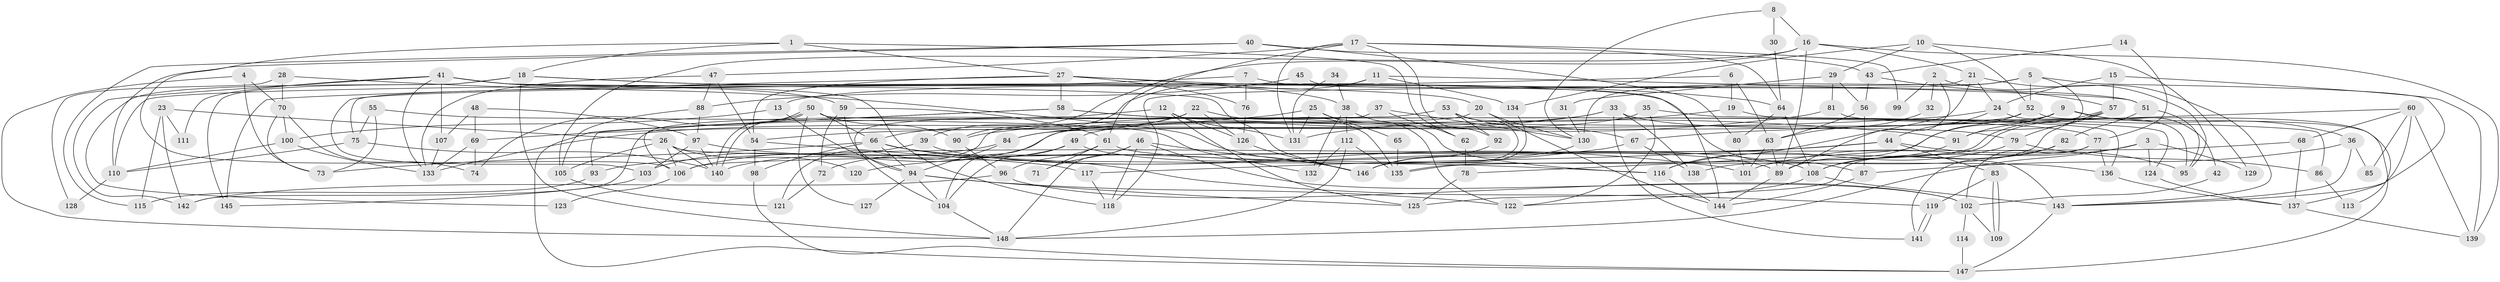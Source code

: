 // coarse degree distribution, {4: 0.2, 7: 0.08333333333333333, 3: 0.1, 11: 0.05, 6: 0.25, 5: 0.15, 8: 0.06666666666666667, 9: 0.06666666666666667, 15: 0.016666666666666666, 10: 0.016666666666666666}
// Generated by graph-tools (version 1.1) at 2025/36/03/04/25 23:36:59]
// undirected, 148 vertices, 296 edges
graph export_dot {
  node [color=gray90,style=filled];
  1;
  2;
  3;
  4;
  5;
  6;
  7;
  8;
  9;
  10;
  11;
  12;
  13;
  14;
  15;
  16;
  17;
  18;
  19;
  20;
  21;
  22;
  23;
  24;
  25;
  26;
  27;
  28;
  29;
  30;
  31;
  32;
  33;
  34;
  35;
  36;
  37;
  38;
  39;
  40;
  41;
  42;
  43;
  44;
  45;
  46;
  47;
  48;
  49;
  50;
  51;
  52;
  53;
  54;
  55;
  56;
  57;
  58;
  59;
  60;
  61;
  62;
  63;
  64;
  65;
  66;
  67;
  68;
  69;
  70;
  71;
  72;
  73;
  74;
  75;
  76;
  77;
  78;
  79;
  80;
  81;
  82;
  83;
  84;
  85;
  86;
  87;
  88;
  89;
  90;
  91;
  92;
  93;
  94;
  95;
  96;
  97;
  98;
  99;
  100;
  101;
  102;
  103;
  104;
  105;
  106;
  107;
  108;
  109;
  110;
  111;
  112;
  113;
  114;
  115;
  116;
  117;
  118;
  119;
  120;
  121;
  122;
  123;
  124;
  125;
  126;
  127;
  128;
  129;
  130;
  131;
  132;
  133;
  134;
  135;
  136;
  137;
  138;
  139;
  140;
  141;
  142;
  143;
  144;
  145;
  146;
  147;
  148;
  1 -- 62;
  1 -- 18;
  1 -- 27;
  1 -- 106;
  2 -- 89;
  2 -- 95;
  2 -- 32;
  2 -- 99;
  3 -- 124;
  3 -- 101;
  3 -- 129;
  3 -- 148;
  4 -- 73;
  4 -- 148;
  4 -- 70;
  5 -- 143;
  5 -- 13;
  5 -- 52;
  5 -- 91;
  5 -- 130;
  6 -- 110;
  6 -- 63;
  6 -- 19;
  7 -- 103;
  7 -- 76;
  7 -- 51;
  8 -- 16;
  8 -- 130;
  8 -- 30;
  9 -- 140;
  9 -- 91;
  9 -- 36;
  9 -- 42;
  9 -- 78;
  10 -- 52;
  10 -- 134;
  10 -- 29;
  10 -- 129;
  11 -- 75;
  11 -- 51;
  11 -- 90;
  11 -- 134;
  12 -- 125;
  12 -- 126;
  12 -- 104;
  12 -- 131;
  13 -- 94;
  13 -- 100;
  14 -- 77;
  14 -- 43;
  15 -- 24;
  15 -- 57;
  15 -- 139;
  16 -- 105;
  16 -- 21;
  16 -- 39;
  16 -- 89;
  16 -- 139;
  17 -- 64;
  17 -- 61;
  17 -- 47;
  17 -- 92;
  17 -- 99;
  17 -- 131;
  18 -- 145;
  18 -- 20;
  18 -- 64;
  18 -- 123;
  18 -- 148;
  19 -- 131;
  19 -- 136;
  20 -- 130;
  20 -- 121;
  20 -- 144;
  21 -- 118;
  21 -- 143;
  21 -- 24;
  21 -- 116;
  22 -- 104;
  22 -- 135;
  22 -- 66;
  22 -- 126;
  23 -- 142;
  23 -- 26;
  23 -- 111;
  23 -- 115;
  24 -- 44;
  24 -- 54;
  24 -- 95;
  25 -- 131;
  25 -- 122;
  25 -- 65;
  25 -- 69;
  26 -- 143;
  26 -- 106;
  26 -- 105;
  26 -- 120;
  26 -- 140;
  27 -- 54;
  27 -- 38;
  27 -- 58;
  27 -- 76;
  27 -- 87;
  27 -- 145;
  28 -- 146;
  28 -- 70;
  28 -- 128;
  29 -- 81;
  29 -- 31;
  29 -- 56;
  30 -- 64;
  31 -- 130;
  32 -- 63;
  33 -- 133;
  33 -- 79;
  33 -- 84;
  33 -- 138;
  33 -- 141;
  34 -- 131;
  34 -- 38;
  35 -- 122;
  35 -- 49;
  35 -- 86;
  36 -- 87;
  36 -- 85;
  36 -- 143;
  37 -- 106;
  37 -- 130;
  37 -- 62;
  38 -- 116;
  38 -- 112;
  38 -- 132;
  39 -- 108;
  39 -- 103;
  40 -- 43;
  40 -- 115;
  40 -- 80;
  40 -- 110;
  41 -- 107;
  41 -- 118;
  41 -- 59;
  41 -- 111;
  41 -- 133;
  41 -- 142;
  41 -- 146;
  42 -- 102;
  43 -- 57;
  43 -- 56;
  44 -- 83;
  44 -- 95;
  44 -- 93;
  44 -- 117;
  45 -- 88;
  45 -- 144;
  46 -- 102;
  46 -- 148;
  46 -- 71;
  46 -- 118;
  46 -- 146;
  47 -- 133;
  47 -- 54;
  47 -- 88;
  48 -- 69;
  48 -- 97;
  48 -- 107;
  49 -- 104;
  49 -- 89;
  49 -- 72;
  50 -- 90;
  50 -- 140;
  50 -- 140;
  50 -- 66;
  50 -- 74;
  50 -- 124;
  50 -- 127;
  51 -- 82;
  51 -- 95;
  52 -- 84;
  52 -- 89;
  52 -- 113;
  53 -- 92;
  53 -- 146;
  53 -- 67;
  53 -- 142;
  54 -- 98;
  54 -- 117;
  55 -- 75;
  55 -- 132;
  55 -- 73;
  56 -- 87;
  56 -- 63;
  57 -- 138;
  57 -- 135;
  57 -- 135;
  57 -- 79;
  58 -- 147;
  58 -- 77;
  58 -- 91;
  58 -- 93;
  59 -- 94;
  59 -- 61;
  59 -- 72;
  60 -- 139;
  60 -- 137;
  60 -- 67;
  60 -- 68;
  60 -- 85;
  61 -- 136;
  61 -- 71;
  61 -- 96;
  62 -- 78;
  63 -- 89;
  63 -- 101;
  64 -- 80;
  64 -- 108;
  65 -- 135;
  66 -- 73;
  66 -- 94;
  66 -- 98;
  66 -- 101;
  66 -- 119;
  67 -- 120;
  67 -- 138;
  68 -- 106;
  68 -- 137;
  69 -- 74;
  69 -- 133;
  70 -- 73;
  70 -- 74;
  70 -- 100;
  72 -- 121;
  75 -- 140;
  75 -- 110;
  76 -- 126;
  77 -- 136;
  77 -- 102;
  77 -- 125;
  78 -- 125;
  79 -- 116;
  79 -- 86;
  80 -- 101;
  81 -- 147;
  81 -- 90;
  82 -- 141;
  82 -- 108;
  83 -- 119;
  83 -- 109;
  83 -- 109;
  84 -- 94;
  84 -- 106;
  86 -- 113;
  87 -- 144;
  88 -- 97;
  88 -- 105;
  89 -- 144;
  90 -- 96;
  91 -- 108;
  92 -- 146;
  93 -- 115;
  94 -- 104;
  94 -- 122;
  94 -- 125;
  94 -- 127;
  96 -- 142;
  96 -- 102;
  97 -- 140;
  97 -- 116;
  97 -- 103;
  98 -- 147;
  100 -- 133;
  100 -- 110;
  102 -- 109;
  102 -- 114;
  103 -- 145;
  104 -- 148;
  105 -- 121;
  106 -- 123;
  107 -- 133;
  108 -- 122;
  108 -- 143;
  110 -- 128;
  112 -- 148;
  112 -- 132;
  112 -- 135;
  114 -- 147;
  116 -- 144;
  117 -- 118;
  119 -- 141;
  119 -- 141;
  124 -- 137;
  126 -- 146;
  130 -- 146;
  134 -- 146;
  136 -- 137;
  137 -- 139;
  143 -- 147;
}
